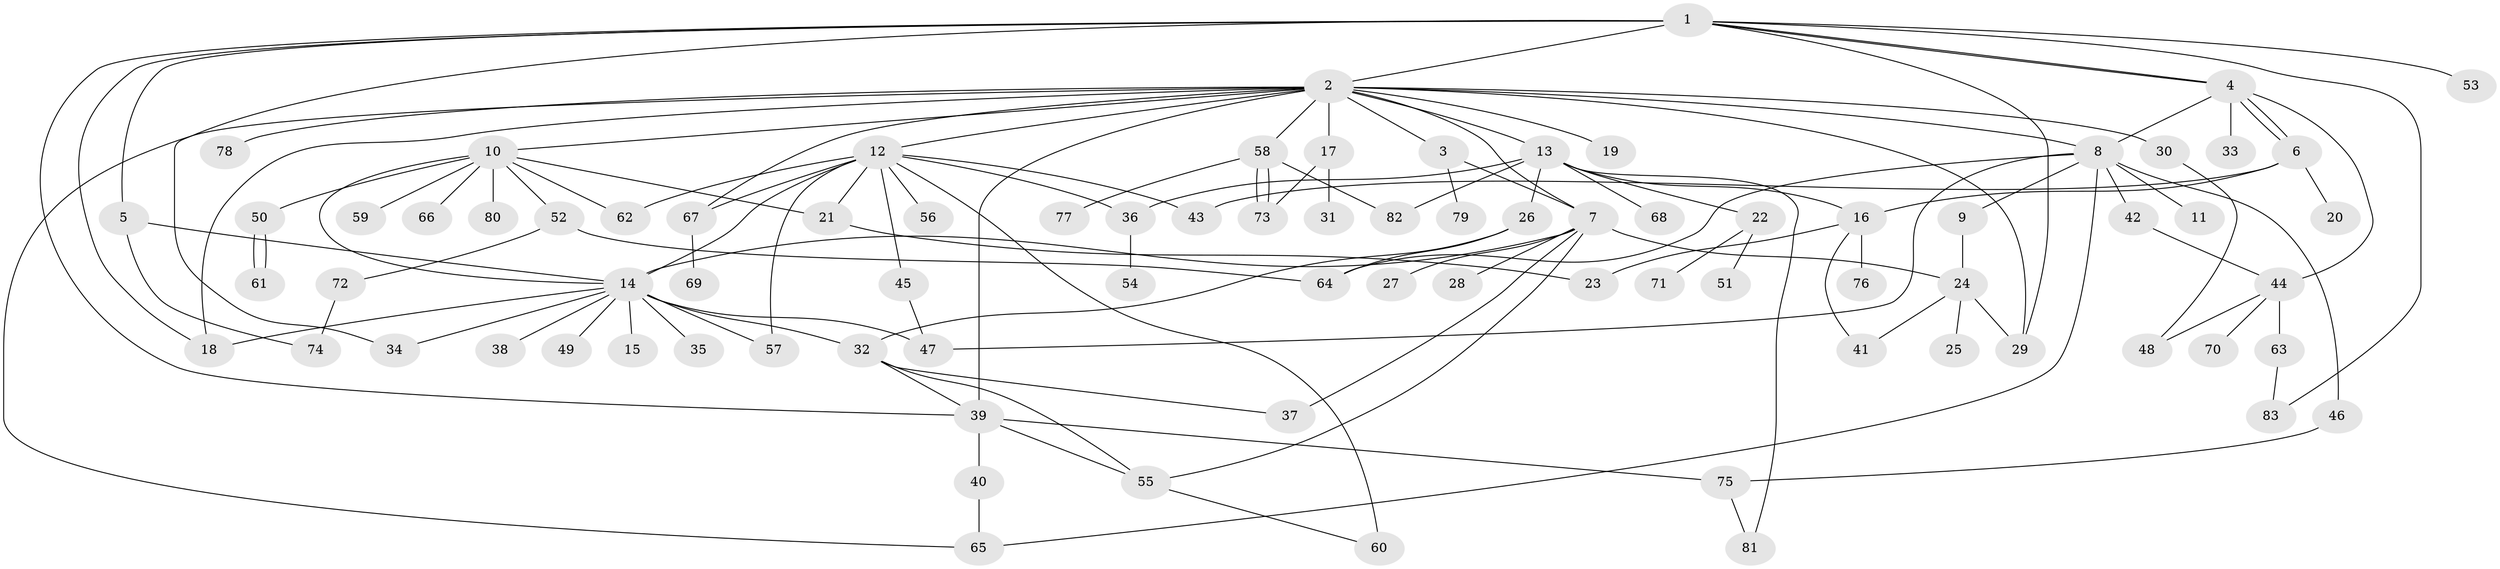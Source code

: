 // coarse degree distribution, {12: 0.03278688524590164, 17: 0.01639344262295082, 3: 0.16393442622950818, 4: 0.08196721311475409, 6: 0.03278688524590164, 9: 0.01639344262295082, 2: 0.21311475409836064, 10: 0.01639344262295082, 1: 0.3770491803278688, 7: 0.01639344262295082, 15: 0.01639344262295082, 5: 0.01639344262295082}
// Generated by graph-tools (version 1.1) at 2025/23/03/03/25 07:23:53]
// undirected, 83 vertices, 127 edges
graph export_dot {
graph [start="1"]
  node [color=gray90,style=filled];
  1;
  2;
  3;
  4;
  5;
  6;
  7;
  8;
  9;
  10;
  11;
  12;
  13;
  14;
  15;
  16;
  17;
  18;
  19;
  20;
  21;
  22;
  23;
  24;
  25;
  26;
  27;
  28;
  29;
  30;
  31;
  32;
  33;
  34;
  35;
  36;
  37;
  38;
  39;
  40;
  41;
  42;
  43;
  44;
  45;
  46;
  47;
  48;
  49;
  50;
  51;
  52;
  53;
  54;
  55;
  56;
  57;
  58;
  59;
  60;
  61;
  62;
  63;
  64;
  65;
  66;
  67;
  68;
  69;
  70;
  71;
  72;
  73;
  74;
  75;
  76;
  77;
  78;
  79;
  80;
  81;
  82;
  83;
  1 -- 2;
  1 -- 4;
  1 -- 4;
  1 -- 5;
  1 -- 18;
  1 -- 29;
  1 -- 34;
  1 -- 39;
  1 -- 53;
  1 -- 83;
  2 -- 3;
  2 -- 7;
  2 -- 8;
  2 -- 10;
  2 -- 12;
  2 -- 13;
  2 -- 17;
  2 -- 18;
  2 -- 19;
  2 -- 29;
  2 -- 30;
  2 -- 39;
  2 -- 58;
  2 -- 65;
  2 -- 67;
  2 -- 78;
  3 -- 7;
  3 -- 79;
  4 -- 6;
  4 -- 6;
  4 -- 8;
  4 -- 33;
  4 -- 44;
  5 -- 14;
  5 -- 74;
  6 -- 16;
  6 -- 20;
  6 -- 43;
  7 -- 14;
  7 -- 24;
  7 -- 27;
  7 -- 28;
  7 -- 37;
  7 -- 55;
  8 -- 9;
  8 -- 11;
  8 -- 42;
  8 -- 46;
  8 -- 47;
  8 -- 64;
  8 -- 65;
  9 -- 24;
  10 -- 14;
  10 -- 21;
  10 -- 50;
  10 -- 52;
  10 -- 59;
  10 -- 62;
  10 -- 66;
  10 -- 80;
  12 -- 14;
  12 -- 21;
  12 -- 36;
  12 -- 43;
  12 -- 45;
  12 -- 56;
  12 -- 57;
  12 -- 60;
  12 -- 62;
  12 -- 67;
  13 -- 16;
  13 -- 22;
  13 -- 26;
  13 -- 36;
  13 -- 68;
  13 -- 81;
  13 -- 82;
  14 -- 15;
  14 -- 18;
  14 -- 32;
  14 -- 34;
  14 -- 35;
  14 -- 38;
  14 -- 47;
  14 -- 49;
  14 -- 57;
  16 -- 23;
  16 -- 41;
  16 -- 76;
  17 -- 31;
  17 -- 73;
  21 -- 23;
  22 -- 51;
  22 -- 71;
  24 -- 25;
  24 -- 29;
  24 -- 41;
  26 -- 32;
  26 -- 64;
  30 -- 48;
  32 -- 37;
  32 -- 39;
  32 -- 55;
  36 -- 54;
  39 -- 40;
  39 -- 55;
  39 -- 75;
  40 -- 65;
  42 -- 44;
  44 -- 48;
  44 -- 63;
  44 -- 70;
  45 -- 47;
  46 -- 75;
  50 -- 61;
  50 -- 61;
  52 -- 64;
  52 -- 72;
  55 -- 60;
  58 -- 73;
  58 -- 73;
  58 -- 77;
  58 -- 82;
  63 -- 83;
  67 -- 69;
  72 -- 74;
  75 -- 81;
}
